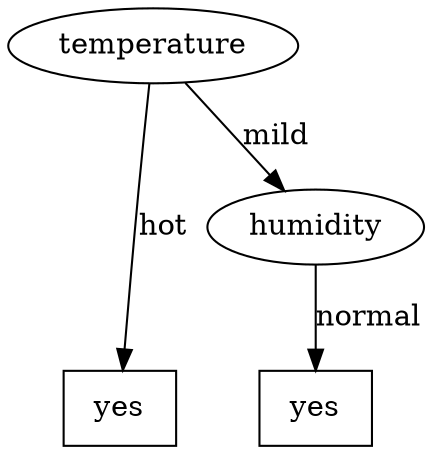 digraph weatherdt{
  a [shape=box, label="yes"]
  b [shape=box, label="yes"]
  temperature [shape=ellipse,label="temperature"]
  humidity [shape=ellipse,label="humidity"]
  {rank=same; temperature}
  {rank=same; humidity}
  {rank=same; a;b}
  temperature -> humidity [label="mild"]
  temperature -> b [label="hot"]
  humidity -> a [label="normal"]
}
